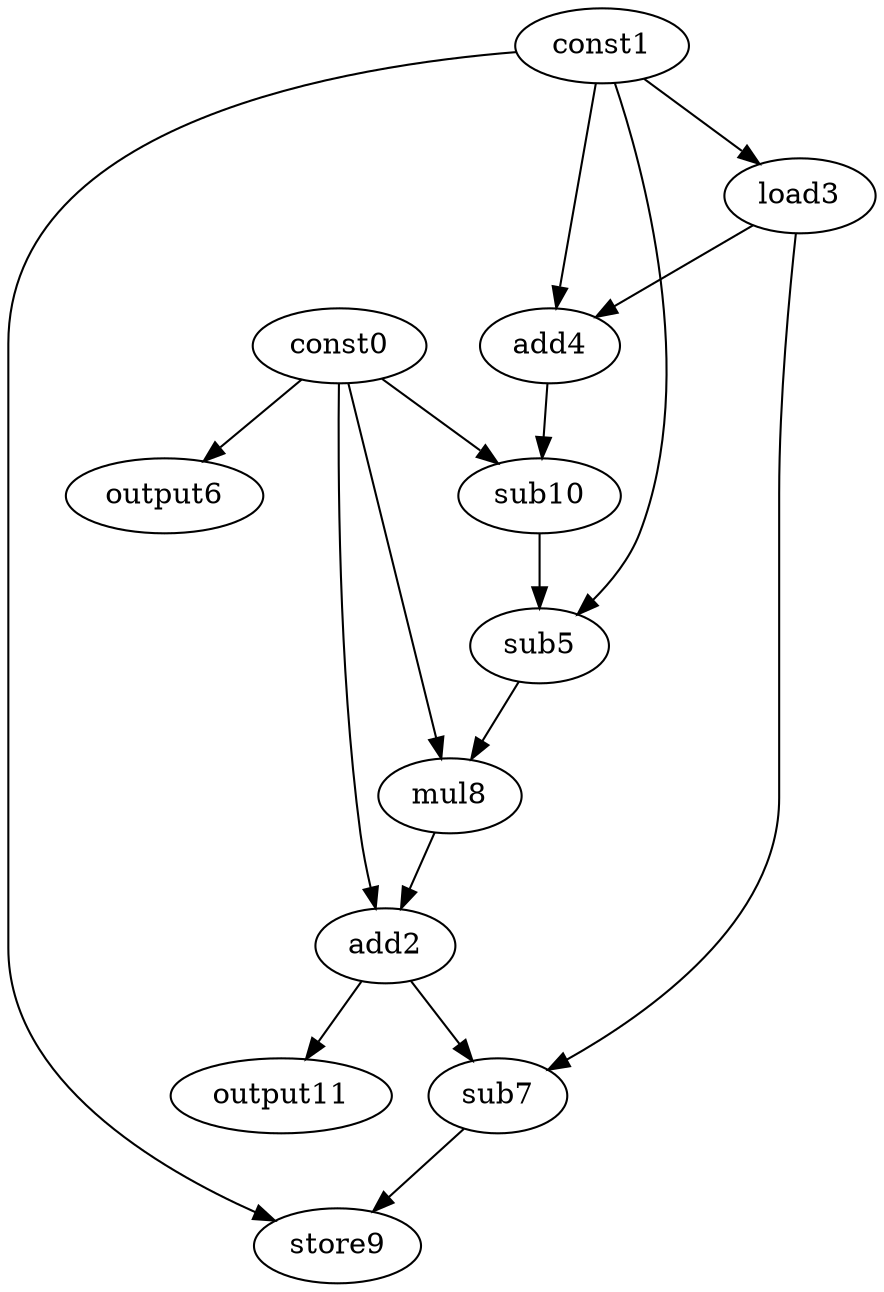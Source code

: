 digraph G { 
const0[opcode=const]; 
const1[opcode=const]; 
add2[opcode=add]; 
load3[opcode=load]; 
add4[opcode=add]; 
sub5[opcode=sub]; 
output6[opcode=output]; 
sub7[opcode=sub]; 
mul8[opcode=mul]; 
store9[opcode=store]; 
sub10[opcode=sub]; 
output11[opcode=output]; 
const1->load3[operand=0];
const0->output6[operand=0];
const1->add4[operand=0];
load3->add4[operand=1];
const0->sub10[operand=0];
add4->sub10[operand=1];
const1->sub5[operand=0];
sub10->sub5[operand=1];
const0->mul8[operand=0];
sub5->mul8[operand=1];
const0->add2[operand=0];
mul8->add2[operand=1];
add2->sub7[operand=0];
load3->sub7[operand=1];
add2->output11[operand=0];
sub7->store9[operand=0];
const1->store9[operand=1];
}
